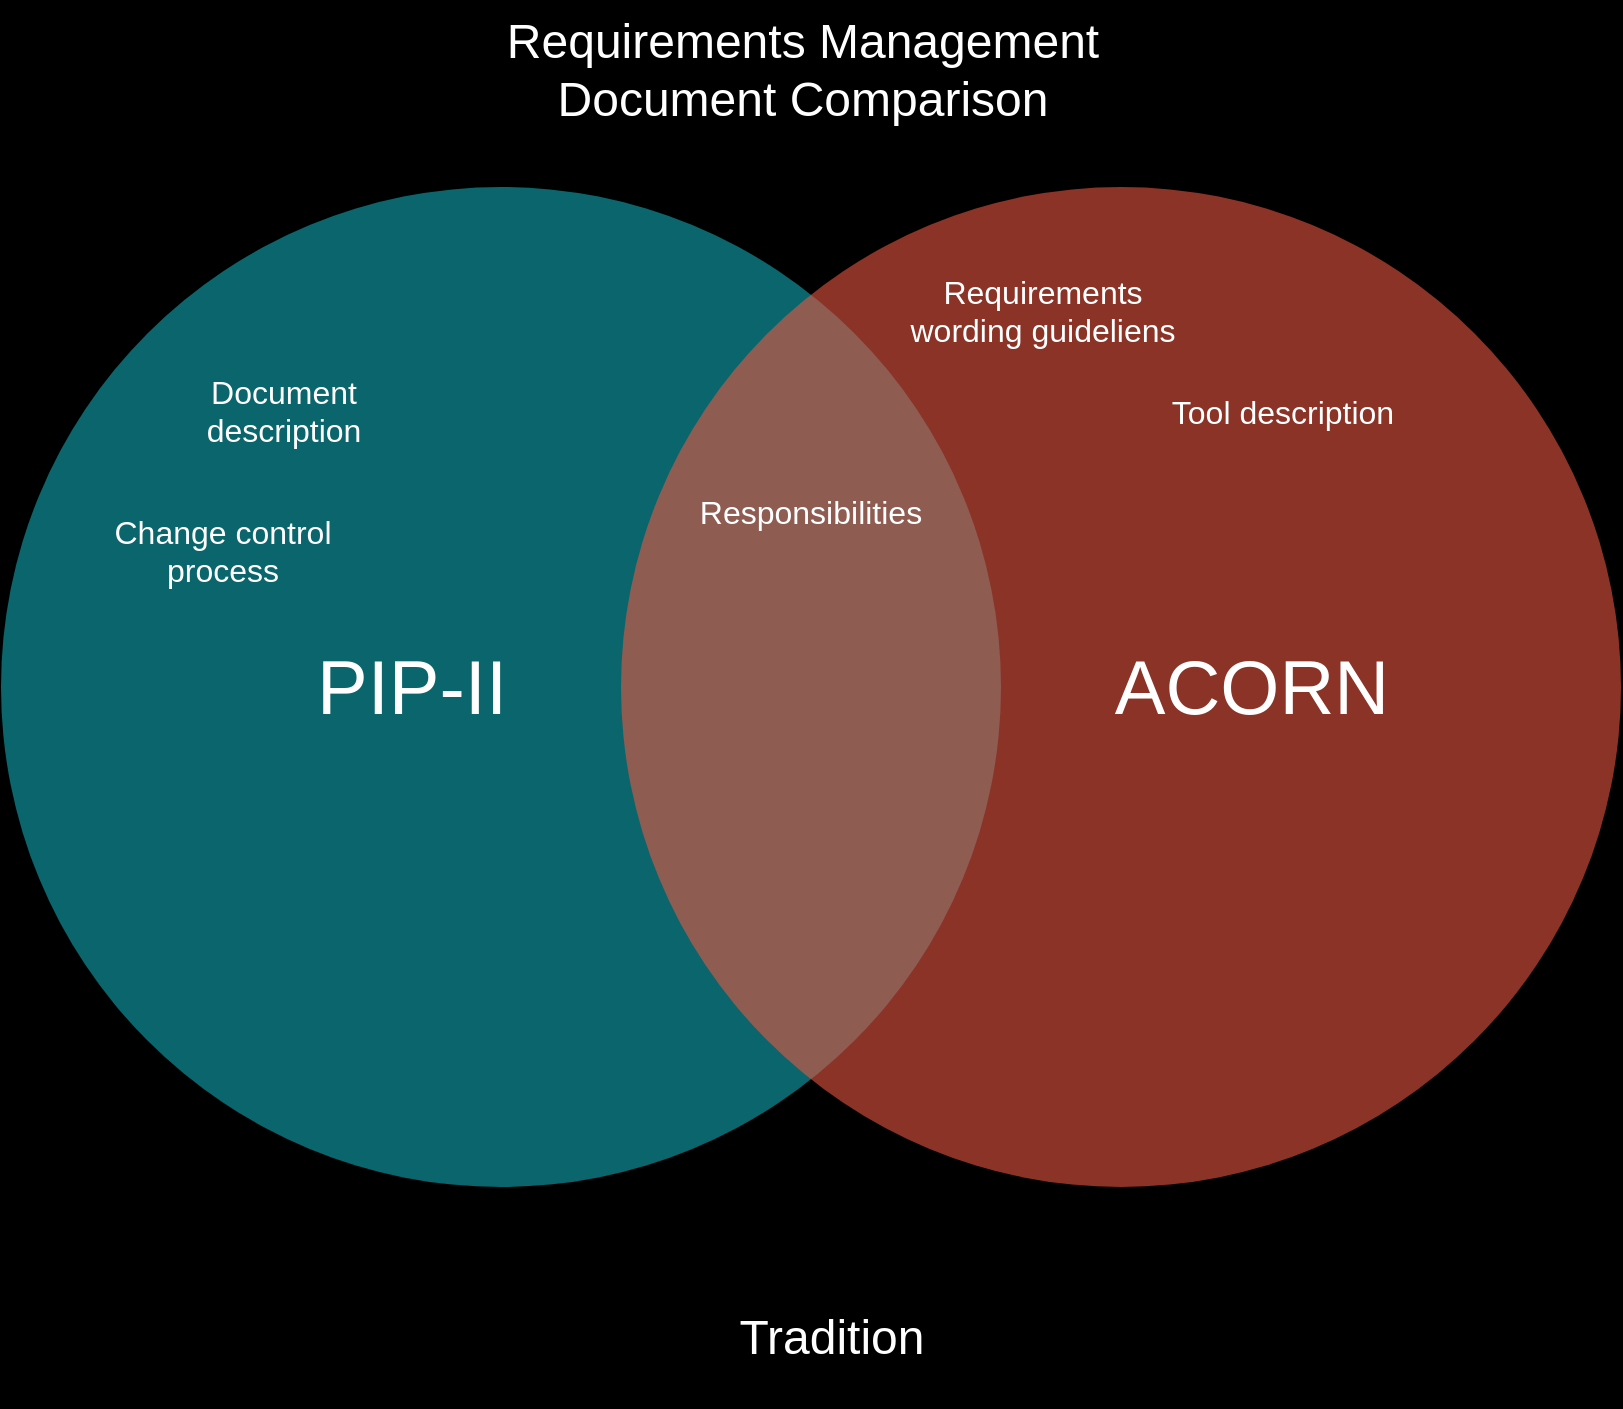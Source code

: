 <mxfile version="21.7.4" type="github">
  <diagram id="3228e29e-7158-1315-38df-8450db1d8a1d" name="Page-1">
    <mxGraphModel dx="1434" dy="764" grid="1" gridSize="10" guides="1" tooltips="1" connect="1" arrows="1" fold="1" page="1" pageScale="1" pageWidth="1169" pageHeight="827" background="#000000" math="0" shadow="0">
      <root>
        <mxCell id="0" />
        <mxCell id="1" parent="0" />
        <mxCell id="21532" value="" style="ellipse;fillColor=#12AAB5;opacity=60;strokeColor=none;html=1;fontColor=#FFFFFF;whiteSpace=wrap;" parent="1" vertex="1">
          <mxGeometry x="179.5" y="113.5" width="500" height="500" as="geometry" />
        </mxCell>
        <mxCell id="21533" value="" style="ellipse;fillColor=#e85642;opacity=60;strokeColor=none;html=1;fontColor=#FFFFFF;whiteSpace=wrap;" parent="1" vertex="1">
          <mxGeometry x="489.5" y="113.5" width="500" height="500" as="geometry" />
        </mxCell>
        <mxCell id="21534" value="PIP-II" style="text;fontSize=38;align=center;verticalAlign=middle;html=1;fontColor=#FFFFFF;whiteSpace=wrap;" parent="1" vertex="1">
          <mxGeometry x="290" y="328.5" width="190" height="70" as="geometry" />
        </mxCell>
        <mxCell id="21535" value="ACORN" style="text;fontSize=38;align=center;verticalAlign=middle;html=1;fontColor=#FFFFFF;whiteSpace=wrap;" parent="1" vertex="1">
          <mxGeometry x="710" y="328.5" width="190" height="70" as="geometry" />
        </mxCell>
        <mxCell id="21536" value="Tradition" style="text;fontSize=24;align=center;verticalAlign=middle;html=1;fontColor=#FFFFFF;whiteSpace=wrap;" parent="1" vertex="1">
          <mxGeometry x="499.5" y="653.5" width="190" height="70" as="geometry" />
        </mxCell>
        <mxCell id="21538" value="Document description" style="text;align=center;html=1;fontColor=#FFFFFF;fontSize=16;whiteSpace=wrap;" parent="1" vertex="1">
          <mxGeometry x="260.5" y="200" width="119.5" height="36.5" as="geometry" />
        </mxCell>
        <mxCell id="21539" value="Tool description" style="text;align=center;html=1;fontColor=#FFFFFF;fontSize=16;whiteSpace=wrap;" parent="1" vertex="1">
          <mxGeometry x="750" y="210" width="140.5" height="30" as="geometry" />
        </mxCell>
        <mxCell id="21540" value="Responsibilities" style="text;align=center;html=1;fontColor=#FFFFFF;fontSize=16;whiteSpace=wrap;" parent="1" vertex="1">
          <mxGeometry x="524" y="260" width="120.5" height="36.5" as="geometry" />
        </mxCell>
        <mxCell id="xuAPnCkLONaZR8KV4Ptf-21540" value="Requirements Management Document Comparison" style="text;fontSize=24;align=center;verticalAlign=middle;html=1;fontColor=#FFFFFF;whiteSpace=wrap;" vertex="1" parent="1">
          <mxGeometry x="380" y="20" width="400.5" height="70" as="geometry" />
        </mxCell>
        <mxCell id="xuAPnCkLONaZR8KV4Ptf-21541" value="Requirements wording guideliens" style="text;align=center;html=1;fontColor=#FFFFFF;fontSize=16;whiteSpace=wrap;" vertex="1" parent="1">
          <mxGeometry x="630" y="150" width="140.5" height="30" as="geometry" />
        </mxCell>
        <mxCell id="xuAPnCkLONaZR8KV4Ptf-21542" value="Change control process" style="text;align=center;html=1;fontColor=#FFFFFF;fontSize=16;whiteSpace=wrap;" vertex="1" parent="1">
          <mxGeometry x="230" y="270" width="120.5" height="36.5" as="geometry" />
        </mxCell>
      </root>
    </mxGraphModel>
  </diagram>
</mxfile>
